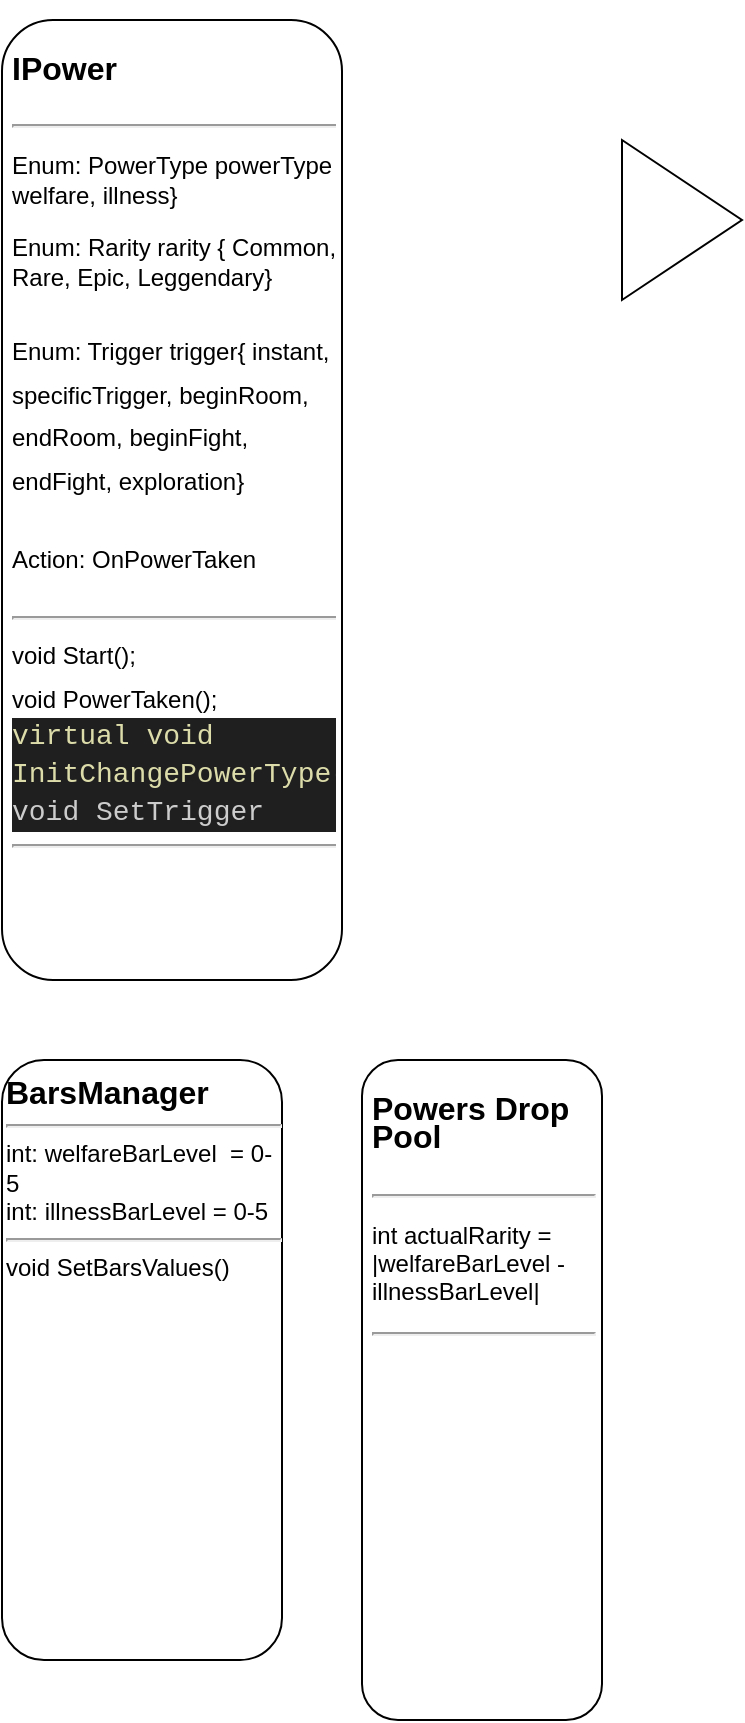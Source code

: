 <mxfile>
    <diagram id="4mPVVl-2Y0Cvrb-lRIT4" name="Powers">
        <mxGraphModel dx="1581" dy="2299" grid="1" gridSize="10" guides="1" tooltips="1" connect="1" arrows="1" fold="1" page="1" pageScale="1" pageWidth="850" pageHeight="1100" math="0" shadow="0">
            <root>
                <mxCell id="0"/>
                <mxCell id="1" parent="0"/>
                <mxCell id="4" value="&lt;p style=&quot;text-align: justify; line-height: 40%;&quot;&gt;&lt;/p&gt;&lt;p&gt;&lt;/p&gt;" style="rounded=1;whiteSpace=wrap;html=1;align=left;" parent="1" vertex="1">
                    <mxGeometry x="20" width="170" height="480" as="geometry"/>
                </mxCell>
                <mxCell id="5" value="&lt;h1 style=&quot;line-height: 20%;&quot;&gt;&lt;font style=&quot;font-size: 16px;&quot;&gt;IPower&lt;/font&gt;&lt;/h1&gt;&lt;div style=&quot;line-height: 100%;&quot;&gt;&lt;font style=&quot;font-size: 16px;&quot;&gt;&lt;hr&gt;&lt;/font&gt;&lt;/div&gt;&lt;p style=&quot;font-size: 12px;&quot;&gt;Enum: PowerType powerType&amp;nbsp;&lt;span style=&quot;background-color: initial;&quot;&gt;{ welfare, illness}&lt;/span&gt;&lt;/p&gt;&lt;p style=&quot;font-size: 12px;&quot;&gt;&lt;span style=&quot;background-color: initial;&quot;&gt;Enum: Rarity rarity { Common, Rare, Epic, Leggendary}&lt;/span&gt;&lt;/p&gt;&lt;p style=&quot;&quot;&gt;&lt;span style=&quot;font-size: 12px; background-color: initial;&quot;&gt;Enum: Trigger trigger{ instant, specificTrigger, beginRoom, endRoom, beginFight, endFight,&amp;nbsp;&lt;/span&gt;&lt;span style=&quot;background-color: initial;&quot;&gt;&lt;span style=&quot;font-size: 12px;&quot;&gt;exploration}&lt;/span&gt;&lt;/span&gt;&lt;/p&gt;&lt;p style=&quot;&quot;&gt;&lt;span style=&quot;background-color: initial;&quot;&gt;&lt;span style=&quot;font-size: 12px;&quot;&gt;Action: OnPowerTaken&lt;/span&gt;&lt;/span&gt;&lt;/p&gt;&lt;hr style=&quot;font-size: 12px;&quot;&gt;&lt;font style=&quot;font-size: 12px;&quot;&gt;void Start();&lt;br&gt;void PowerTaken();&lt;br&gt;&lt;div style=&quot;color: rgb(204, 204, 204); background-color: rgb(31, 31, 31); font-family: Consolas, &amp;quot;Courier New&amp;quot;, monospace; font-size: 14px; line-height: 19px;&quot;&gt;&lt;span style=&quot;color: #dcdcaa;&quot;&gt;virtual void InitChangePowerType&lt;/span&gt;()&lt;/div&gt;&lt;div style=&quot;color: rgb(204, 204, 204); background-color: rgb(31, 31, 31); font-family: Consolas, &amp;quot;Courier New&amp;quot;, monospace; font-size: 14px; line-height: 19px;&quot;&gt;void SetTrigger&lt;/div&gt;&lt;hr&gt;&lt;br&gt;&lt;/font&gt;" style="text;html=1;strokeColor=none;fillColor=none;spacing=5;spacingTop=-20;whiteSpace=wrap;overflow=hidden;rounded=1;fontSize=18;" parent="1" vertex="1">
                    <mxGeometry x="20" width="170" height="490" as="geometry"/>
                </mxCell>
                <mxCell id="6" value="&lt;span style=&quot;font-size: 16px;&quot;&gt;&lt;b&gt;BarsManager&lt;/b&gt;&lt;/span&gt;&lt;br&gt;&lt;hr&gt;int: welfareBarLevel&amp;nbsp; = 0-5&lt;br&gt;int:&amp;nbsp;illnessBarLevel = 0-5&lt;br&gt;&lt;hr&gt;void SetBarsValues()" style="rounded=1;whiteSpace=wrap;html=1;verticalAlign=top;align=left;" parent="1" vertex="1">
                    <mxGeometry x="20" y="520" width="140" height="300" as="geometry"/>
                </mxCell>
                <mxCell id="8" value="&lt;p style=&quot;text-align: justify; line-height: 40%;&quot;&gt;&lt;/p&gt;&lt;p&gt;&lt;/p&gt;" style="rounded=1;whiteSpace=wrap;html=1;align=left;" parent="1" vertex="1">
                    <mxGeometry x="200" y="520" width="120" height="330" as="geometry"/>
                </mxCell>
                <mxCell id="9" value="&lt;h1 style=&quot;line-height: 20%;&quot;&gt;&lt;font style=&quot;font-size: 16px;&quot;&gt;Powers Drop Pool&lt;/font&gt;&lt;/h1&gt;&lt;div style=&quot;line-height: 100%;&quot;&gt;&lt;font style=&quot;font-size: 16px;&quot;&gt;&lt;hr&gt;&lt;/font&gt;&lt;/div&gt;&lt;p style=&quot;font-size: 12px;&quot;&gt;int actualRarity = |welfareBarLevel - illnessBarLevel|&lt;/p&gt;&lt;hr style=&quot;font-size: 12px;&quot;&gt;" style="text;html=1;strokeColor=none;fillColor=none;spacing=5;spacingTop=-20;whiteSpace=wrap;overflow=hidden;rounded=1;fontSize=18;" parent="1" vertex="1">
                    <mxGeometry x="200" y="520" width="120" height="330" as="geometry"/>
                </mxCell>
                <mxCell id="12" value="" style="triangle;whiteSpace=wrap;html=1;" vertex="1" parent="1">
                    <mxGeometry x="330" y="60" width="60" height="80" as="geometry"/>
                </mxCell>
            </root>
        </mxGraphModel>
    </diagram>
</mxfile>